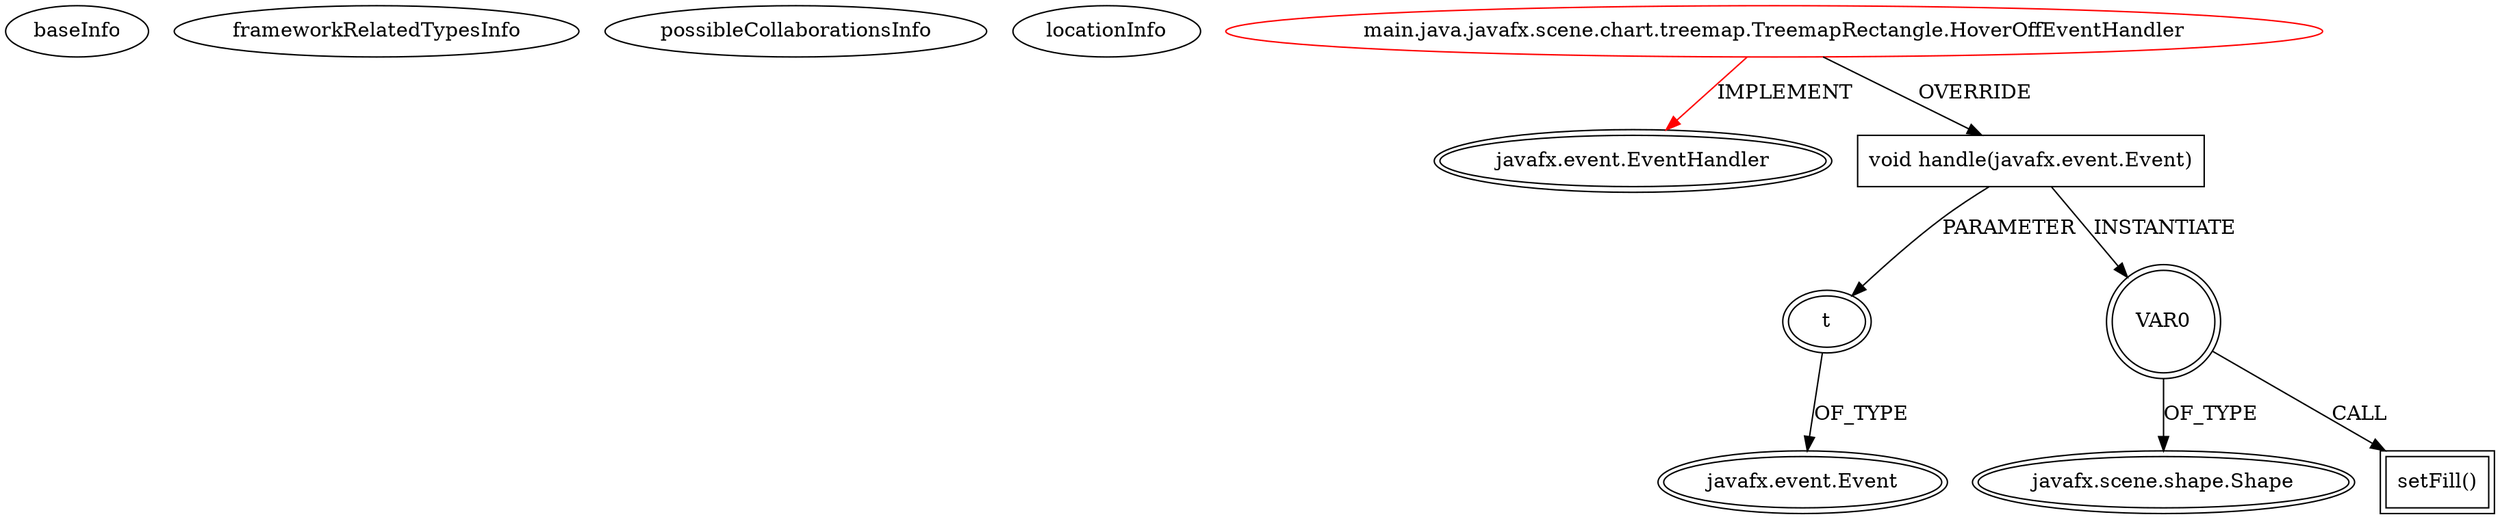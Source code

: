 digraph {
baseInfo[graphId=4491,category="extension_graph",isAnonymous=false,possibleRelation=false]
frameworkRelatedTypesInfo[0="javafx.event.EventHandler"]
possibleCollaborationsInfo[]
locationInfo[projectName="tasubo-javafx-chart-treemap",filePath="/tasubo-javafx-chart-treemap/javafx-chart-treemap-master/src/main/java/javafx/scene/chart/treemap/TreemapRectangle.java",contextSignature="HoverOffEventHandler",graphId="4491"]
0[label="main.java.javafx.scene.chart.treemap.TreemapRectangle.HoverOffEventHandler",vertexType="ROOT_CLIENT_CLASS_DECLARATION",isFrameworkType=false,color=red]
1[label="javafx.event.EventHandler",vertexType="FRAMEWORK_INTERFACE_TYPE",isFrameworkType=true,peripheries=2]
2[label="void handle(javafx.event.Event)",vertexType="OVERRIDING_METHOD_DECLARATION",isFrameworkType=false,shape=box]
3[label="t",vertexType="PARAMETER_DECLARATION",isFrameworkType=true,peripheries=2]
4[label="javafx.event.Event",vertexType="FRAMEWORK_CLASS_TYPE",isFrameworkType=true,peripheries=2]
5[label="VAR0",vertexType="VARIABLE_EXPRESION",isFrameworkType=true,peripheries=2,shape=circle]
7[label="javafx.scene.shape.Shape",vertexType="FRAMEWORK_CLASS_TYPE",isFrameworkType=true,peripheries=2]
6[label="setFill()",vertexType="INSIDE_CALL",isFrameworkType=true,peripheries=2,shape=box]
0->1[label="IMPLEMENT",color=red]
0->2[label="OVERRIDE"]
3->4[label="OF_TYPE"]
2->3[label="PARAMETER"]
2->5[label="INSTANTIATE"]
5->7[label="OF_TYPE"]
5->6[label="CALL"]
}
